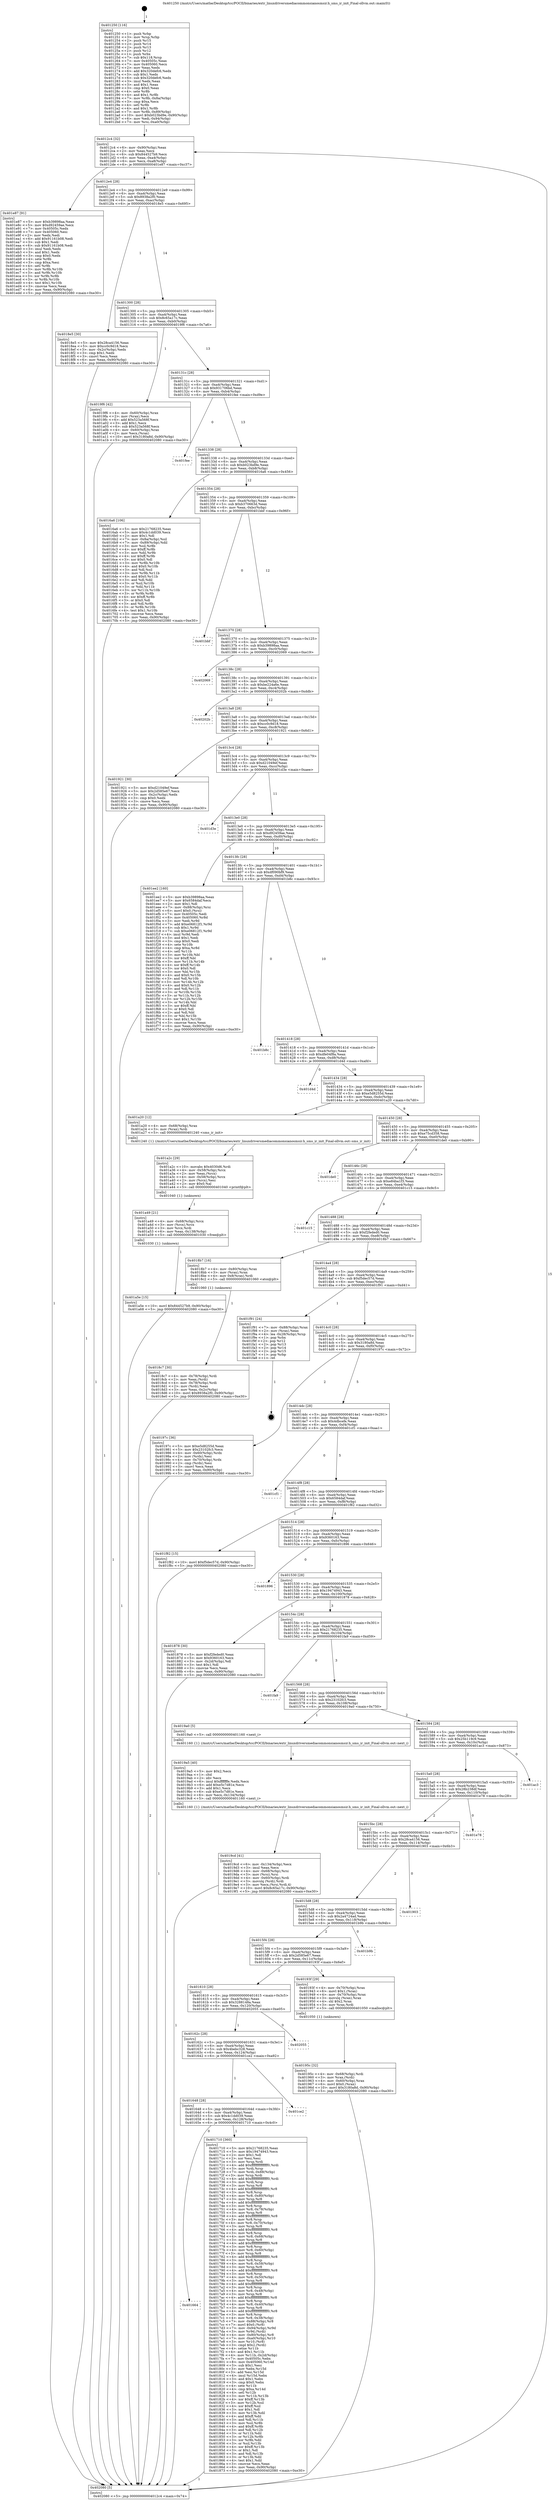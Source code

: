 digraph "0x401250" {
  label = "0x401250 (/mnt/c/Users/mathe/Desktop/tcc/POCII/binaries/extr_linuxdriversmediacommonsianosmsir.h_sms_ir_init_Final-ollvm.out::main(0))"
  labelloc = "t"
  node[shape=record]

  Entry [label="",width=0.3,height=0.3,shape=circle,fillcolor=black,style=filled]
  "0x4012c4" [label="{
     0x4012c4 [32]\l
     | [instrs]\l
     &nbsp;&nbsp;0x4012c4 \<+6\>: mov -0x90(%rbp),%eax\l
     &nbsp;&nbsp;0x4012ca \<+2\>: mov %eax,%ecx\l
     &nbsp;&nbsp;0x4012cc \<+6\>: sub $0x844527b9,%ecx\l
     &nbsp;&nbsp;0x4012d2 \<+6\>: mov %eax,-0xa4(%rbp)\l
     &nbsp;&nbsp;0x4012d8 \<+6\>: mov %ecx,-0xa8(%rbp)\l
     &nbsp;&nbsp;0x4012de \<+6\>: je 0000000000401e87 \<main+0xc37\>\l
  }"]
  "0x401e87" [label="{
     0x401e87 [91]\l
     | [instrs]\l
     &nbsp;&nbsp;0x401e87 \<+5\>: mov $0xb39898aa,%eax\l
     &nbsp;&nbsp;0x401e8c \<+5\>: mov $0xd92459ae,%ecx\l
     &nbsp;&nbsp;0x401e91 \<+7\>: mov 0x40505c,%edx\l
     &nbsp;&nbsp;0x401e98 \<+7\>: mov 0x405060,%esi\l
     &nbsp;&nbsp;0x401e9f \<+2\>: mov %edx,%edi\l
     &nbsp;&nbsp;0x401ea1 \<+6\>: add $0x91161b08,%edi\l
     &nbsp;&nbsp;0x401ea7 \<+3\>: sub $0x1,%edi\l
     &nbsp;&nbsp;0x401eaa \<+6\>: sub $0x91161b08,%edi\l
     &nbsp;&nbsp;0x401eb0 \<+3\>: imul %edi,%edx\l
     &nbsp;&nbsp;0x401eb3 \<+3\>: and $0x1,%edx\l
     &nbsp;&nbsp;0x401eb6 \<+3\>: cmp $0x0,%edx\l
     &nbsp;&nbsp;0x401eb9 \<+4\>: sete %r8b\l
     &nbsp;&nbsp;0x401ebd \<+3\>: cmp $0xa,%esi\l
     &nbsp;&nbsp;0x401ec0 \<+4\>: setl %r9b\l
     &nbsp;&nbsp;0x401ec4 \<+3\>: mov %r8b,%r10b\l
     &nbsp;&nbsp;0x401ec7 \<+3\>: and %r9b,%r10b\l
     &nbsp;&nbsp;0x401eca \<+3\>: xor %r9b,%r8b\l
     &nbsp;&nbsp;0x401ecd \<+3\>: or %r8b,%r10b\l
     &nbsp;&nbsp;0x401ed0 \<+4\>: test $0x1,%r10b\l
     &nbsp;&nbsp;0x401ed4 \<+3\>: cmovne %ecx,%eax\l
     &nbsp;&nbsp;0x401ed7 \<+6\>: mov %eax,-0x90(%rbp)\l
     &nbsp;&nbsp;0x401edd \<+5\>: jmp 0000000000402080 \<main+0xe30\>\l
  }"]
  "0x4012e4" [label="{
     0x4012e4 [28]\l
     | [instrs]\l
     &nbsp;&nbsp;0x4012e4 \<+5\>: jmp 00000000004012e9 \<main+0x99\>\l
     &nbsp;&nbsp;0x4012e9 \<+6\>: mov -0xa4(%rbp),%eax\l
     &nbsp;&nbsp;0x4012ef \<+5\>: sub $0x8938a2f0,%eax\l
     &nbsp;&nbsp;0x4012f4 \<+6\>: mov %eax,-0xac(%rbp)\l
     &nbsp;&nbsp;0x4012fa \<+6\>: je 00000000004018e5 \<main+0x695\>\l
  }"]
  Exit [label="",width=0.3,height=0.3,shape=circle,fillcolor=black,style=filled,peripheries=2]
  "0x4018e5" [label="{
     0x4018e5 [30]\l
     | [instrs]\l
     &nbsp;&nbsp;0x4018e5 \<+5\>: mov $0x28ca4156,%eax\l
     &nbsp;&nbsp;0x4018ea \<+5\>: mov $0xcc0c9d18,%ecx\l
     &nbsp;&nbsp;0x4018ef \<+3\>: mov -0x2c(%rbp),%edx\l
     &nbsp;&nbsp;0x4018f2 \<+3\>: cmp $0x1,%edx\l
     &nbsp;&nbsp;0x4018f5 \<+3\>: cmovl %ecx,%eax\l
     &nbsp;&nbsp;0x4018f8 \<+6\>: mov %eax,-0x90(%rbp)\l
     &nbsp;&nbsp;0x4018fe \<+5\>: jmp 0000000000402080 \<main+0xe30\>\l
  }"]
  "0x401300" [label="{
     0x401300 [28]\l
     | [instrs]\l
     &nbsp;&nbsp;0x401300 \<+5\>: jmp 0000000000401305 \<main+0xb5\>\l
     &nbsp;&nbsp;0x401305 \<+6\>: mov -0xa4(%rbp),%eax\l
     &nbsp;&nbsp;0x40130b \<+5\>: sub $0x8c65a17c,%eax\l
     &nbsp;&nbsp;0x401310 \<+6\>: mov %eax,-0xb0(%rbp)\l
     &nbsp;&nbsp;0x401316 \<+6\>: je 00000000004019f6 \<main+0x7a6\>\l
  }"]
  "0x401a5e" [label="{
     0x401a5e [15]\l
     | [instrs]\l
     &nbsp;&nbsp;0x401a5e \<+10\>: movl $0x844527b9,-0x90(%rbp)\l
     &nbsp;&nbsp;0x401a68 \<+5\>: jmp 0000000000402080 \<main+0xe30\>\l
  }"]
  "0x4019f6" [label="{
     0x4019f6 [42]\l
     | [instrs]\l
     &nbsp;&nbsp;0x4019f6 \<+4\>: mov -0x60(%rbp),%rax\l
     &nbsp;&nbsp;0x4019fa \<+2\>: mov (%rax),%ecx\l
     &nbsp;&nbsp;0x4019fc \<+6\>: add $0x523a568f,%ecx\l
     &nbsp;&nbsp;0x401a02 \<+3\>: add $0x1,%ecx\l
     &nbsp;&nbsp;0x401a05 \<+6\>: sub $0x523a568f,%ecx\l
     &nbsp;&nbsp;0x401a0b \<+4\>: mov -0x60(%rbp),%rax\l
     &nbsp;&nbsp;0x401a0f \<+2\>: mov %ecx,(%rax)\l
     &nbsp;&nbsp;0x401a11 \<+10\>: movl $0x3180a8d,-0x90(%rbp)\l
     &nbsp;&nbsp;0x401a1b \<+5\>: jmp 0000000000402080 \<main+0xe30\>\l
  }"]
  "0x40131c" [label="{
     0x40131c [28]\l
     | [instrs]\l
     &nbsp;&nbsp;0x40131c \<+5\>: jmp 0000000000401321 \<main+0xd1\>\l
     &nbsp;&nbsp;0x401321 \<+6\>: mov -0xa4(%rbp),%eax\l
     &nbsp;&nbsp;0x401327 \<+5\>: sub $0x931706bd,%eax\l
     &nbsp;&nbsp;0x40132c \<+6\>: mov %eax,-0xb4(%rbp)\l
     &nbsp;&nbsp;0x401332 \<+6\>: je 0000000000401fee \<main+0xd9e\>\l
  }"]
  "0x401a49" [label="{
     0x401a49 [21]\l
     | [instrs]\l
     &nbsp;&nbsp;0x401a49 \<+4\>: mov -0x68(%rbp),%rcx\l
     &nbsp;&nbsp;0x401a4d \<+3\>: mov (%rcx),%rcx\l
     &nbsp;&nbsp;0x401a50 \<+3\>: mov %rcx,%rdi\l
     &nbsp;&nbsp;0x401a53 \<+6\>: mov %eax,-0x138(%rbp)\l
     &nbsp;&nbsp;0x401a59 \<+5\>: call 0000000000401030 \<free@plt\>\l
     | [calls]\l
     &nbsp;&nbsp;0x401030 \{1\} (unknown)\l
  }"]
  "0x401fee" [label="{
     0x401fee\l
  }", style=dashed]
  "0x401338" [label="{
     0x401338 [28]\l
     | [instrs]\l
     &nbsp;&nbsp;0x401338 \<+5\>: jmp 000000000040133d \<main+0xed\>\l
     &nbsp;&nbsp;0x40133d \<+6\>: mov -0xa4(%rbp),%eax\l
     &nbsp;&nbsp;0x401343 \<+5\>: sub $0xb023bd9e,%eax\l
     &nbsp;&nbsp;0x401348 \<+6\>: mov %eax,-0xb8(%rbp)\l
     &nbsp;&nbsp;0x40134e \<+6\>: je 00000000004016a6 \<main+0x456\>\l
  }"]
  "0x401a2c" [label="{
     0x401a2c [29]\l
     | [instrs]\l
     &nbsp;&nbsp;0x401a2c \<+10\>: movabs $0x4030d6,%rdi\l
     &nbsp;&nbsp;0x401a36 \<+4\>: mov -0x58(%rbp),%rcx\l
     &nbsp;&nbsp;0x401a3a \<+2\>: mov %eax,(%rcx)\l
     &nbsp;&nbsp;0x401a3c \<+4\>: mov -0x58(%rbp),%rcx\l
     &nbsp;&nbsp;0x401a40 \<+2\>: mov (%rcx),%esi\l
     &nbsp;&nbsp;0x401a42 \<+2\>: mov $0x0,%al\l
     &nbsp;&nbsp;0x401a44 \<+5\>: call 0000000000401040 \<printf@plt\>\l
     | [calls]\l
     &nbsp;&nbsp;0x401040 \{1\} (unknown)\l
  }"]
  "0x4016a6" [label="{
     0x4016a6 [106]\l
     | [instrs]\l
     &nbsp;&nbsp;0x4016a6 \<+5\>: mov $0x21768235,%eax\l
     &nbsp;&nbsp;0x4016ab \<+5\>: mov $0x4c1dd039,%ecx\l
     &nbsp;&nbsp;0x4016b0 \<+2\>: mov $0x1,%dl\l
     &nbsp;&nbsp;0x4016b2 \<+7\>: mov -0x8a(%rbp),%sil\l
     &nbsp;&nbsp;0x4016b9 \<+7\>: mov -0x89(%rbp),%dil\l
     &nbsp;&nbsp;0x4016c0 \<+3\>: mov %sil,%r8b\l
     &nbsp;&nbsp;0x4016c3 \<+4\>: xor $0xff,%r8b\l
     &nbsp;&nbsp;0x4016c7 \<+3\>: mov %dil,%r9b\l
     &nbsp;&nbsp;0x4016ca \<+4\>: xor $0xff,%r9b\l
     &nbsp;&nbsp;0x4016ce \<+3\>: xor $0x0,%dl\l
     &nbsp;&nbsp;0x4016d1 \<+3\>: mov %r8b,%r10b\l
     &nbsp;&nbsp;0x4016d4 \<+4\>: and $0x0,%r10b\l
     &nbsp;&nbsp;0x4016d8 \<+3\>: and %dl,%sil\l
     &nbsp;&nbsp;0x4016db \<+3\>: mov %r9b,%r11b\l
     &nbsp;&nbsp;0x4016de \<+4\>: and $0x0,%r11b\l
     &nbsp;&nbsp;0x4016e2 \<+3\>: and %dl,%dil\l
     &nbsp;&nbsp;0x4016e5 \<+3\>: or %sil,%r10b\l
     &nbsp;&nbsp;0x4016e8 \<+3\>: or %dil,%r11b\l
     &nbsp;&nbsp;0x4016eb \<+3\>: xor %r11b,%r10b\l
     &nbsp;&nbsp;0x4016ee \<+3\>: or %r9b,%r8b\l
     &nbsp;&nbsp;0x4016f1 \<+4\>: xor $0xff,%r8b\l
     &nbsp;&nbsp;0x4016f5 \<+3\>: or $0x0,%dl\l
     &nbsp;&nbsp;0x4016f8 \<+3\>: and %dl,%r8b\l
     &nbsp;&nbsp;0x4016fb \<+3\>: or %r8b,%r10b\l
     &nbsp;&nbsp;0x4016fe \<+4\>: test $0x1,%r10b\l
     &nbsp;&nbsp;0x401702 \<+3\>: cmovne %ecx,%eax\l
     &nbsp;&nbsp;0x401705 \<+6\>: mov %eax,-0x90(%rbp)\l
     &nbsp;&nbsp;0x40170b \<+5\>: jmp 0000000000402080 \<main+0xe30\>\l
  }"]
  "0x401354" [label="{
     0x401354 [28]\l
     | [instrs]\l
     &nbsp;&nbsp;0x401354 \<+5\>: jmp 0000000000401359 \<main+0x109\>\l
     &nbsp;&nbsp;0x401359 \<+6\>: mov -0xa4(%rbp),%eax\l
     &nbsp;&nbsp;0x40135f \<+5\>: sub $0xb370663d,%eax\l
     &nbsp;&nbsp;0x401364 \<+6\>: mov %eax,-0xbc(%rbp)\l
     &nbsp;&nbsp;0x40136a \<+6\>: je 0000000000401bbf \<main+0x96f\>\l
  }"]
  "0x402080" [label="{
     0x402080 [5]\l
     | [instrs]\l
     &nbsp;&nbsp;0x402080 \<+5\>: jmp 00000000004012c4 \<main+0x74\>\l
  }"]
  "0x401250" [label="{
     0x401250 [116]\l
     | [instrs]\l
     &nbsp;&nbsp;0x401250 \<+1\>: push %rbp\l
     &nbsp;&nbsp;0x401251 \<+3\>: mov %rsp,%rbp\l
     &nbsp;&nbsp;0x401254 \<+2\>: push %r15\l
     &nbsp;&nbsp;0x401256 \<+2\>: push %r14\l
     &nbsp;&nbsp;0x401258 \<+2\>: push %r13\l
     &nbsp;&nbsp;0x40125a \<+2\>: push %r12\l
     &nbsp;&nbsp;0x40125c \<+1\>: push %rbx\l
     &nbsp;&nbsp;0x40125d \<+7\>: sub $0x118,%rsp\l
     &nbsp;&nbsp;0x401264 \<+7\>: mov 0x40505c,%eax\l
     &nbsp;&nbsp;0x40126b \<+7\>: mov 0x405060,%ecx\l
     &nbsp;&nbsp;0x401272 \<+2\>: mov %eax,%edx\l
     &nbsp;&nbsp;0x401274 \<+6\>: add $0x320defc6,%edx\l
     &nbsp;&nbsp;0x40127a \<+3\>: sub $0x1,%edx\l
     &nbsp;&nbsp;0x40127d \<+6\>: sub $0x320defc6,%edx\l
     &nbsp;&nbsp;0x401283 \<+3\>: imul %edx,%eax\l
     &nbsp;&nbsp;0x401286 \<+3\>: and $0x1,%eax\l
     &nbsp;&nbsp;0x401289 \<+3\>: cmp $0x0,%eax\l
     &nbsp;&nbsp;0x40128c \<+4\>: sete %r8b\l
     &nbsp;&nbsp;0x401290 \<+4\>: and $0x1,%r8b\l
     &nbsp;&nbsp;0x401294 \<+7\>: mov %r8b,-0x8a(%rbp)\l
     &nbsp;&nbsp;0x40129b \<+3\>: cmp $0xa,%ecx\l
     &nbsp;&nbsp;0x40129e \<+4\>: setl %r8b\l
     &nbsp;&nbsp;0x4012a2 \<+4\>: and $0x1,%r8b\l
     &nbsp;&nbsp;0x4012a6 \<+7\>: mov %r8b,-0x89(%rbp)\l
     &nbsp;&nbsp;0x4012ad \<+10\>: movl $0xb023bd9e,-0x90(%rbp)\l
     &nbsp;&nbsp;0x4012b7 \<+6\>: mov %edi,-0x94(%rbp)\l
     &nbsp;&nbsp;0x4012bd \<+7\>: mov %rsi,-0xa0(%rbp)\l
  }"]
  "0x4019cd" [label="{
     0x4019cd [41]\l
     | [instrs]\l
     &nbsp;&nbsp;0x4019cd \<+6\>: mov -0x134(%rbp),%ecx\l
     &nbsp;&nbsp;0x4019d3 \<+3\>: imul %eax,%ecx\l
     &nbsp;&nbsp;0x4019d6 \<+4\>: mov -0x68(%rbp),%rsi\l
     &nbsp;&nbsp;0x4019da \<+3\>: mov (%rsi),%rsi\l
     &nbsp;&nbsp;0x4019dd \<+4\>: mov -0x60(%rbp),%rdi\l
     &nbsp;&nbsp;0x4019e1 \<+3\>: movslq (%rdi),%rdi\l
     &nbsp;&nbsp;0x4019e4 \<+3\>: mov %ecx,(%rsi,%rdi,4)\l
     &nbsp;&nbsp;0x4019e7 \<+10\>: movl $0x8c65a17c,-0x90(%rbp)\l
     &nbsp;&nbsp;0x4019f1 \<+5\>: jmp 0000000000402080 \<main+0xe30\>\l
  }"]
  "0x401bbf" [label="{
     0x401bbf\l
  }", style=dashed]
  "0x401370" [label="{
     0x401370 [28]\l
     | [instrs]\l
     &nbsp;&nbsp;0x401370 \<+5\>: jmp 0000000000401375 \<main+0x125\>\l
     &nbsp;&nbsp;0x401375 \<+6\>: mov -0xa4(%rbp),%eax\l
     &nbsp;&nbsp;0x40137b \<+5\>: sub $0xb39898aa,%eax\l
     &nbsp;&nbsp;0x401380 \<+6\>: mov %eax,-0xc0(%rbp)\l
     &nbsp;&nbsp;0x401386 \<+6\>: je 0000000000402069 \<main+0xe19\>\l
  }"]
  "0x4019a5" [label="{
     0x4019a5 [40]\l
     | [instrs]\l
     &nbsp;&nbsp;0x4019a5 \<+5\>: mov $0x2,%ecx\l
     &nbsp;&nbsp;0x4019aa \<+1\>: cltd\l
     &nbsp;&nbsp;0x4019ab \<+2\>: idiv %ecx\l
     &nbsp;&nbsp;0x4019ad \<+6\>: imul $0xfffffffe,%edx,%ecx\l
     &nbsp;&nbsp;0x4019b3 \<+6\>: add $0xe5c7d81e,%ecx\l
     &nbsp;&nbsp;0x4019b9 \<+3\>: add $0x1,%ecx\l
     &nbsp;&nbsp;0x4019bc \<+6\>: sub $0xe5c7d81e,%ecx\l
     &nbsp;&nbsp;0x4019c2 \<+6\>: mov %ecx,-0x134(%rbp)\l
     &nbsp;&nbsp;0x4019c8 \<+5\>: call 0000000000401160 \<next_i\>\l
     | [calls]\l
     &nbsp;&nbsp;0x401160 \{1\} (/mnt/c/Users/mathe/Desktop/tcc/POCII/binaries/extr_linuxdriversmediacommonsianosmsir.h_sms_ir_init_Final-ollvm.out::next_i)\l
  }"]
  "0x402069" [label="{
     0x402069\l
  }", style=dashed]
  "0x40138c" [label="{
     0x40138c [28]\l
     | [instrs]\l
     &nbsp;&nbsp;0x40138c \<+5\>: jmp 0000000000401391 \<main+0x141\>\l
     &nbsp;&nbsp;0x401391 \<+6\>: mov -0xa4(%rbp),%eax\l
     &nbsp;&nbsp;0x401397 \<+5\>: sub $0xbe224a6e,%eax\l
     &nbsp;&nbsp;0x40139c \<+6\>: mov %eax,-0xc4(%rbp)\l
     &nbsp;&nbsp;0x4013a2 \<+6\>: je 000000000040202b \<main+0xddb\>\l
  }"]
  "0x40195c" [label="{
     0x40195c [32]\l
     | [instrs]\l
     &nbsp;&nbsp;0x40195c \<+4\>: mov -0x68(%rbp),%rdi\l
     &nbsp;&nbsp;0x401960 \<+3\>: mov %rax,(%rdi)\l
     &nbsp;&nbsp;0x401963 \<+4\>: mov -0x60(%rbp),%rax\l
     &nbsp;&nbsp;0x401967 \<+6\>: movl $0x0,(%rax)\l
     &nbsp;&nbsp;0x40196d \<+10\>: movl $0x3180a8d,-0x90(%rbp)\l
     &nbsp;&nbsp;0x401977 \<+5\>: jmp 0000000000402080 \<main+0xe30\>\l
  }"]
  "0x40202b" [label="{
     0x40202b\l
  }", style=dashed]
  "0x4013a8" [label="{
     0x4013a8 [28]\l
     | [instrs]\l
     &nbsp;&nbsp;0x4013a8 \<+5\>: jmp 00000000004013ad \<main+0x15d\>\l
     &nbsp;&nbsp;0x4013ad \<+6\>: mov -0xa4(%rbp),%eax\l
     &nbsp;&nbsp;0x4013b3 \<+5\>: sub $0xcc0c9d18,%eax\l
     &nbsp;&nbsp;0x4013b8 \<+6\>: mov %eax,-0xc8(%rbp)\l
     &nbsp;&nbsp;0x4013be \<+6\>: je 0000000000401921 \<main+0x6d1\>\l
  }"]
  "0x4018c7" [label="{
     0x4018c7 [30]\l
     | [instrs]\l
     &nbsp;&nbsp;0x4018c7 \<+4\>: mov -0x78(%rbp),%rdi\l
     &nbsp;&nbsp;0x4018cb \<+2\>: mov %eax,(%rdi)\l
     &nbsp;&nbsp;0x4018cd \<+4\>: mov -0x78(%rbp),%rdi\l
     &nbsp;&nbsp;0x4018d1 \<+2\>: mov (%rdi),%eax\l
     &nbsp;&nbsp;0x4018d3 \<+3\>: mov %eax,-0x2c(%rbp)\l
     &nbsp;&nbsp;0x4018d6 \<+10\>: movl $0x8938a2f0,-0x90(%rbp)\l
     &nbsp;&nbsp;0x4018e0 \<+5\>: jmp 0000000000402080 \<main+0xe30\>\l
  }"]
  "0x401921" [label="{
     0x401921 [30]\l
     | [instrs]\l
     &nbsp;&nbsp;0x401921 \<+5\>: mov $0xd21049ef,%eax\l
     &nbsp;&nbsp;0x401926 \<+5\>: mov $0x2d585e67,%ecx\l
     &nbsp;&nbsp;0x40192b \<+3\>: mov -0x2c(%rbp),%edx\l
     &nbsp;&nbsp;0x40192e \<+3\>: cmp $0x0,%edx\l
     &nbsp;&nbsp;0x401931 \<+3\>: cmove %ecx,%eax\l
     &nbsp;&nbsp;0x401934 \<+6\>: mov %eax,-0x90(%rbp)\l
     &nbsp;&nbsp;0x40193a \<+5\>: jmp 0000000000402080 \<main+0xe30\>\l
  }"]
  "0x4013c4" [label="{
     0x4013c4 [28]\l
     | [instrs]\l
     &nbsp;&nbsp;0x4013c4 \<+5\>: jmp 00000000004013c9 \<main+0x179\>\l
     &nbsp;&nbsp;0x4013c9 \<+6\>: mov -0xa4(%rbp),%eax\l
     &nbsp;&nbsp;0x4013cf \<+5\>: sub $0xd21049ef,%eax\l
     &nbsp;&nbsp;0x4013d4 \<+6\>: mov %eax,-0xcc(%rbp)\l
     &nbsp;&nbsp;0x4013da \<+6\>: je 0000000000401d3e \<main+0xaee\>\l
  }"]
  "0x401664" [label="{
     0x401664\l
  }", style=dashed]
  "0x401d3e" [label="{
     0x401d3e\l
  }", style=dashed]
  "0x4013e0" [label="{
     0x4013e0 [28]\l
     | [instrs]\l
     &nbsp;&nbsp;0x4013e0 \<+5\>: jmp 00000000004013e5 \<main+0x195\>\l
     &nbsp;&nbsp;0x4013e5 \<+6\>: mov -0xa4(%rbp),%eax\l
     &nbsp;&nbsp;0x4013eb \<+5\>: sub $0xd92459ae,%eax\l
     &nbsp;&nbsp;0x4013f0 \<+6\>: mov %eax,-0xd0(%rbp)\l
     &nbsp;&nbsp;0x4013f6 \<+6\>: je 0000000000401ee2 \<main+0xc92\>\l
  }"]
  "0x401710" [label="{
     0x401710 [360]\l
     | [instrs]\l
     &nbsp;&nbsp;0x401710 \<+5\>: mov $0x21768235,%eax\l
     &nbsp;&nbsp;0x401715 \<+5\>: mov $0x19474943,%ecx\l
     &nbsp;&nbsp;0x40171a \<+2\>: mov $0x1,%dl\l
     &nbsp;&nbsp;0x40171c \<+2\>: xor %esi,%esi\l
     &nbsp;&nbsp;0x40171e \<+3\>: mov %rsp,%rdi\l
     &nbsp;&nbsp;0x401721 \<+4\>: add $0xfffffffffffffff0,%rdi\l
     &nbsp;&nbsp;0x401725 \<+3\>: mov %rdi,%rsp\l
     &nbsp;&nbsp;0x401728 \<+7\>: mov %rdi,-0x88(%rbp)\l
     &nbsp;&nbsp;0x40172f \<+3\>: mov %rsp,%rdi\l
     &nbsp;&nbsp;0x401732 \<+4\>: add $0xfffffffffffffff0,%rdi\l
     &nbsp;&nbsp;0x401736 \<+3\>: mov %rdi,%rsp\l
     &nbsp;&nbsp;0x401739 \<+3\>: mov %rsp,%r8\l
     &nbsp;&nbsp;0x40173c \<+4\>: add $0xfffffffffffffff0,%r8\l
     &nbsp;&nbsp;0x401740 \<+3\>: mov %r8,%rsp\l
     &nbsp;&nbsp;0x401743 \<+4\>: mov %r8,-0x80(%rbp)\l
     &nbsp;&nbsp;0x401747 \<+3\>: mov %rsp,%r8\l
     &nbsp;&nbsp;0x40174a \<+4\>: add $0xfffffffffffffff0,%r8\l
     &nbsp;&nbsp;0x40174e \<+3\>: mov %r8,%rsp\l
     &nbsp;&nbsp;0x401751 \<+4\>: mov %r8,-0x78(%rbp)\l
     &nbsp;&nbsp;0x401755 \<+3\>: mov %rsp,%r8\l
     &nbsp;&nbsp;0x401758 \<+4\>: add $0xfffffffffffffff0,%r8\l
     &nbsp;&nbsp;0x40175c \<+3\>: mov %r8,%rsp\l
     &nbsp;&nbsp;0x40175f \<+4\>: mov %r8,-0x70(%rbp)\l
     &nbsp;&nbsp;0x401763 \<+3\>: mov %rsp,%r8\l
     &nbsp;&nbsp;0x401766 \<+4\>: add $0xfffffffffffffff0,%r8\l
     &nbsp;&nbsp;0x40176a \<+3\>: mov %r8,%rsp\l
     &nbsp;&nbsp;0x40176d \<+4\>: mov %r8,-0x68(%rbp)\l
     &nbsp;&nbsp;0x401771 \<+3\>: mov %rsp,%r8\l
     &nbsp;&nbsp;0x401774 \<+4\>: add $0xfffffffffffffff0,%r8\l
     &nbsp;&nbsp;0x401778 \<+3\>: mov %r8,%rsp\l
     &nbsp;&nbsp;0x40177b \<+4\>: mov %r8,-0x60(%rbp)\l
     &nbsp;&nbsp;0x40177f \<+3\>: mov %rsp,%r8\l
     &nbsp;&nbsp;0x401782 \<+4\>: add $0xfffffffffffffff0,%r8\l
     &nbsp;&nbsp;0x401786 \<+3\>: mov %r8,%rsp\l
     &nbsp;&nbsp;0x401789 \<+4\>: mov %r8,-0x58(%rbp)\l
     &nbsp;&nbsp;0x40178d \<+3\>: mov %rsp,%r8\l
     &nbsp;&nbsp;0x401790 \<+4\>: add $0xfffffffffffffff0,%r8\l
     &nbsp;&nbsp;0x401794 \<+3\>: mov %r8,%rsp\l
     &nbsp;&nbsp;0x401797 \<+4\>: mov %r8,-0x50(%rbp)\l
     &nbsp;&nbsp;0x40179b \<+3\>: mov %rsp,%r8\l
     &nbsp;&nbsp;0x40179e \<+4\>: add $0xfffffffffffffff0,%r8\l
     &nbsp;&nbsp;0x4017a2 \<+3\>: mov %r8,%rsp\l
     &nbsp;&nbsp;0x4017a5 \<+4\>: mov %r8,-0x48(%rbp)\l
     &nbsp;&nbsp;0x4017a9 \<+3\>: mov %rsp,%r8\l
     &nbsp;&nbsp;0x4017ac \<+4\>: add $0xfffffffffffffff0,%r8\l
     &nbsp;&nbsp;0x4017b0 \<+3\>: mov %r8,%rsp\l
     &nbsp;&nbsp;0x4017b3 \<+4\>: mov %r8,-0x40(%rbp)\l
     &nbsp;&nbsp;0x4017b7 \<+3\>: mov %rsp,%r8\l
     &nbsp;&nbsp;0x4017ba \<+4\>: add $0xfffffffffffffff0,%r8\l
     &nbsp;&nbsp;0x4017be \<+3\>: mov %r8,%rsp\l
     &nbsp;&nbsp;0x4017c1 \<+4\>: mov %r8,-0x38(%rbp)\l
     &nbsp;&nbsp;0x4017c5 \<+7\>: mov -0x88(%rbp),%r8\l
     &nbsp;&nbsp;0x4017cc \<+7\>: movl $0x0,(%r8)\l
     &nbsp;&nbsp;0x4017d3 \<+7\>: mov -0x94(%rbp),%r9d\l
     &nbsp;&nbsp;0x4017da \<+3\>: mov %r9d,(%rdi)\l
     &nbsp;&nbsp;0x4017dd \<+4\>: mov -0x80(%rbp),%r8\l
     &nbsp;&nbsp;0x4017e1 \<+7\>: mov -0xa0(%rbp),%r10\l
     &nbsp;&nbsp;0x4017e8 \<+3\>: mov %r10,(%r8)\l
     &nbsp;&nbsp;0x4017eb \<+3\>: cmpl $0x2,(%rdi)\l
     &nbsp;&nbsp;0x4017ee \<+4\>: setne %r11b\l
     &nbsp;&nbsp;0x4017f2 \<+4\>: and $0x1,%r11b\l
     &nbsp;&nbsp;0x4017f6 \<+4\>: mov %r11b,-0x2d(%rbp)\l
     &nbsp;&nbsp;0x4017fa \<+7\>: mov 0x40505c,%ebx\l
     &nbsp;&nbsp;0x401801 \<+8\>: mov 0x405060,%r14d\l
     &nbsp;&nbsp;0x401809 \<+3\>: sub $0x1,%esi\l
     &nbsp;&nbsp;0x40180c \<+3\>: mov %ebx,%r15d\l
     &nbsp;&nbsp;0x40180f \<+3\>: add %esi,%r15d\l
     &nbsp;&nbsp;0x401812 \<+4\>: imul %r15d,%ebx\l
     &nbsp;&nbsp;0x401816 \<+3\>: and $0x1,%ebx\l
     &nbsp;&nbsp;0x401819 \<+3\>: cmp $0x0,%ebx\l
     &nbsp;&nbsp;0x40181c \<+4\>: sete %r11b\l
     &nbsp;&nbsp;0x401820 \<+4\>: cmp $0xa,%r14d\l
     &nbsp;&nbsp;0x401824 \<+4\>: setl %r12b\l
     &nbsp;&nbsp;0x401828 \<+3\>: mov %r11b,%r13b\l
     &nbsp;&nbsp;0x40182b \<+4\>: xor $0xff,%r13b\l
     &nbsp;&nbsp;0x40182f \<+3\>: mov %r12b,%sil\l
     &nbsp;&nbsp;0x401832 \<+4\>: xor $0xff,%sil\l
     &nbsp;&nbsp;0x401836 \<+3\>: xor $0x1,%dl\l
     &nbsp;&nbsp;0x401839 \<+3\>: mov %r13b,%dil\l
     &nbsp;&nbsp;0x40183c \<+4\>: and $0xff,%dil\l
     &nbsp;&nbsp;0x401840 \<+3\>: and %dl,%r11b\l
     &nbsp;&nbsp;0x401843 \<+3\>: mov %sil,%r8b\l
     &nbsp;&nbsp;0x401846 \<+4\>: and $0xff,%r8b\l
     &nbsp;&nbsp;0x40184a \<+3\>: and %dl,%r12b\l
     &nbsp;&nbsp;0x40184d \<+3\>: or %r11b,%dil\l
     &nbsp;&nbsp;0x401850 \<+3\>: or %r12b,%r8b\l
     &nbsp;&nbsp;0x401853 \<+3\>: xor %r8b,%dil\l
     &nbsp;&nbsp;0x401856 \<+3\>: or %sil,%r13b\l
     &nbsp;&nbsp;0x401859 \<+4\>: xor $0xff,%r13b\l
     &nbsp;&nbsp;0x40185d \<+3\>: or $0x1,%dl\l
     &nbsp;&nbsp;0x401860 \<+3\>: and %dl,%r13b\l
     &nbsp;&nbsp;0x401863 \<+3\>: or %r13b,%dil\l
     &nbsp;&nbsp;0x401866 \<+4\>: test $0x1,%dil\l
     &nbsp;&nbsp;0x40186a \<+3\>: cmovne %ecx,%eax\l
     &nbsp;&nbsp;0x40186d \<+6\>: mov %eax,-0x90(%rbp)\l
     &nbsp;&nbsp;0x401873 \<+5\>: jmp 0000000000402080 \<main+0xe30\>\l
  }"]
  "0x401ee2" [label="{
     0x401ee2 [160]\l
     | [instrs]\l
     &nbsp;&nbsp;0x401ee2 \<+5\>: mov $0xb39898aa,%eax\l
     &nbsp;&nbsp;0x401ee7 \<+5\>: mov $0x6584daf,%ecx\l
     &nbsp;&nbsp;0x401eec \<+2\>: mov $0x1,%dl\l
     &nbsp;&nbsp;0x401eee \<+7\>: mov -0x88(%rbp),%rsi\l
     &nbsp;&nbsp;0x401ef5 \<+6\>: movl $0x0,(%rsi)\l
     &nbsp;&nbsp;0x401efb \<+7\>: mov 0x40505c,%edi\l
     &nbsp;&nbsp;0x401f02 \<+8\>: mov 0x405060,%r8d\l
     &nbsp;&nbsp;0x401f0a \<+3\>: mov %edi,%r9d\l
     &nbsp;&nbsp;0x401f0d \<+7\>: add $0xe06812f1,%r9d\l
     &nbsp;&nbsp;0x401f14 \<+4\>: sub $0x1,%r9d\l
     &nbsp;&nbsp;0x401f18 \<+7\>: sub $0xe06812f1,%r9d\l
     &nbsp;&nbsp;0x401f1f \<+4\>: imul %r9d,%edi\l
     &nbsp;&nbsp;0x401f23 \<+3\>: and $0x1,%edi\l
     &nbsp;&nbsp;0x401f26 \<+3\>: cmp $0x0,%edi\l
     &nbsp;&nbsp;0x401f29 \<+4\>: sete %r10b\l
     &nbsp;&nbsp;0x401f2d \<+4\>: cmp $0xa,%r8d\l
     &nbsp;&nbsp;0x401f31 \<+4\>: setl %r11b\l
     &nbsp;&nbsp;0x401f35 \<+3\>: mov %r10b,%bl\l
     &nbsp;&nbsp;0x401f38 \<+3\>: xor $0xff,%bl\l
     &nbsp;&nbsp;0x401f3b \<+3\>: mov %r11b,%r14b\l
     &nbsp;&nbsp;0x401f3e \<+4\>: xor $0xff,%r14b\l
     &nbsp;&nbsp;0x401f42 \<+3\>: xor $0x0,%dl\l
     &nbsp;&nbsp;0x401f45 \<+3\>: mov %bl,%r15b\l
     &nbsp;&nbsp;0x401f48 \<+4\>: and $0x0,%r15b\l
     &nbsp;&nbsp;0x401f4c \<+3\>: and %dl,%r10b\l
     &nbsp;&nbsp;0x401f4f \<+3\>: mov %r14b,%r12b\l
     &nbsp;&nbsp;0x401f52 \<+4\>: and $0x0,%r12b\l
     &nbsp;&nbsp;0x401f56 \<+3\>: and %dl,%r11b\l
     &nbsp;&nbsp;0x401f59 \<+3\>: or %r10b,%r15b\l
     &nbsp;&nbsp;0x401f5c \<+3\>: or %r11b,%r12b\l
     &nbsp;&nbsp;0x401f5f \<+3\>: xor %r12b,%r15b\l
     &nbsp;&nbsp;0x401f62 \<+3\>: or %r14b,%bl\l
     &nbsp;&nbsp;0x401f65 \<+3\>: xor $0xff,%bl\l
     &nbsp;&nbsp;0x401f68 \<+3\>: or $0x0,%dl\l
     &nbsp;&nbsp;0x401f6b \<+2\>: and %dl,%bl\l
     &nbsp;&nbsp;0x401f6d \<+3\>: or %bl,%r15b\l
     &nbsp;&nbsp;0x401f70 \<+4\>: test $0x1,%r15b\l
     &nbsp;&nbsp;0x401f74 \<+3\>: cmovne %ecx,%eax\l
     &nbsp;&nbsp;0x401f77 \<+6\>: mov %eax,-0x90(%rbp)\l
     &nbsp;&nbsp;0x401f7d \<+5\>: jmp 0000000000402080 \<main+0xe30\>\l
  }"]
  "0x4013fc" [label="{
     0x4013fc [28]\l
     | [instrs]\l
     &nbsp;&nbsp;0x4013fc \<+5\>: jmp 0000000000401401 \<main+0x1b1\>\l
     &nbsp;&nbsp;0x401401 \<+6\>: mov -0xa4(%rbp),%eax\l
     &nbsp;&nbsp;0x401407 \<+5\>: sub $0xdf090bf9,%eax\l
     &nbsp;&nbsp;0x40140c \<+6\>: mov %eax,-0xd4(%rbp)\l
     &nbsp;&nbsp;0x401412 \<+6\>: je 0000000000401b8c \<main+0x93c\>\l
  }"]
  "0x401648" [label="{
     0x401648 [28]\l
     | [instrs]\l
     &nbsp;&nbsp;0x401648 \<+5\>: jmp 000000000040164d \<main+0x3fd\>\l
     &nbsp;&nbsp;0x40164d \<+6\>: mov -0xa4(%rbp),%eax\l
     &nbsp;&nbsp;0x401653 \<+5\>: sub $0x4c1dd039,%eax\l
     &nbsp;&nbsp;0x401658 \<+6\>: mov %eax,-0x128(%rbp)\l
     &nbsp;&nbsp;0x40165e \<+6\>: je 0000000000401710 \<main+0x4c0\>\l
  }"]
  "0x401b8c" [label="{
     0x401b8c\l
  }", style=dashed]
  "0x401418" [label="{
     0x401418 [28]\l
     | [instrs]\l
     &nbsp;&nbsp;0x401418 \<+5\>: jmp 000000000040141d \<main+0x1cd\>\l
     &nbsp;&nbsp;0x40141d \<+6\>: mov -0xa4(%rbp),%eax\l
     &nbsp;&nbsp;0x401423 \<+5\>: sub $0xdfe04f8a,%eax\l
     &nbsp;&nbsp;0x401428 \<+6\>: mov %eax,-0xd8(%rbp)\l
     &nbsp;&nbsp;0x40142e \<+6\>: je 0000000000401d4d \<main+0xafd\>\l
  }"]
  "0x401ce2" [label="{
     0x401ce2\l
  }", style=dashed]
  "0x401d4d" [label="{
     0x401d4d\l
  }", style=dashed]
  "0x401434" [label="{
     0x401434 [28]\l
     | [instrs]\l
     &nbsp;&nbsp;0x401434 \<+5\>: jmp 0000000000401439 \<main+0x1e9\>\l
     &nbsp;&nbsp;0x401439 \<+6\>: mov -0xa4(%rbp),%eax\l
     &nbsp;&nbsp;0x40143f \<+5\>: sub $0xe5d8255d,%eax\l
     &nbsp;&nbsp;0x401444 \<+6\>: mov %eax,-0xdc(%rbp)\l
     &nbsp;&nbsp;0x40144a \<+6\>: je 0000000000401a20 \<main+0x7d0\>\l
  }"]
  "0x40162c" [label="{
     0x40162c [28]\l
     | [instrs]\l
     &nbsp;&nbsp;0x40162c \<+5\>: jmp 0000000000401631 \<main+0x3e1\>\l
     &nbsp;&nbsp;0x401631 \<+6\>: mov -0xa4(%rbp),%eax\l
     &nbsp;&nbsp;0x401637 \<+5\>: sub $0x4bebc328,%eax\l
     &nbsp;&nbsp;0x40163c \<+6\>: mov %eax,-0x124(%rbp)\l
     &nbsp;&nbsp;0x401642 \<+6\>: je 0000000000401ce2 \<main+0xa92\>\l
  }"]
  "0x401a20" [label="{
     0x401a20 [12]\l
     | [instrs]\l
     &nbsp;&nbsp;0x401a20 \<+4\>: mov -0x68(%rbp),%rax\l
     &nbsp;&nbsp;0x401a24 \<+3\>: mov (%rax),%rdi\l
     &nbsp;&nbsp;0x401a27 \<+5\>: call 0000000000401240 \<sms_ir_init\>\l
     | [calls]\l
     &nbsp;&nbsp;0x401240 \{1\} (/mnt/c/Users/mathe/Desktop/tcc/POCII/binaries/extr_linuxdriversmediacommonsianosmsir.h_sms_ir_init_Final-ollvm.out::sms_ir_init)\l
  }"]
  "0x401450" [label="{
     0x401450 [28]\l
     | [instrs]\l
     &nbsp;&nbsp;0x401450 \<+5\>: jmp 0000000000401455 \<main+0x205\>\l
     &nbsp;&nbsp;0x401455 \<+6\>: mov -0xa4(%rbp),%eax\l
     &nbsp;&nbsp;0x40145b \<+5\>: sub $0xe75cd358,%eax\l
     &nbsp;&nbsp;0x401460 \<+6\>: mov %eax,-0xe0(%rbp)\l
     &nbsp;&nbsp;0x401466 \<+6\>: je 0000000000401de0 \<main+0xb90\>\l
  }"]
  "0x402055" [label="{
     0x402055\l
  }", style=dashed]
  "0x401de0" [label="{
     0x401de0\l
  }", style=dashed]
  "0x40146c" [label="{
     0x40146c [28]\l
     | [instrs]\l
     &nbsp;&nbsp;0x40146c \<+5\>: jmp 0000000000401471 \<main+0x221\>\l
     &nbsp;&nbsp;0x401471 \<+6\>: mov -0xa4(%rbp),%eax\l
     &nbsp;&nbsp;0x401477 \<+5\>: sub $0xe84ba1f3,%eax\l
     &nbsp;&nbsp;0x40147c \<+6\>: mov %eax,-0xe4(%rbp)\l
     &nbsp;&nbsp;0x401482 \<+6\>: je 0000000000401c15 \<main+0x9c5\>\l
  }"]
  "0x401610" [label="{
     0x401610 [28]\l
     | [instrs]\l
     &nbsp;&nbsp;0x401610 \<+5\>: jmp 0000000000401615 \<main+0x3c5\>\l
     &nbsp;&nbsp;0x401615 \<+6\>: mov -0xa4(%rbp),%eax\l
     &nbsp;&nbsp;0x40161b \<+5\>: sub $0x3288148a,%eax\l
     &nbsp;&nbsp;0x401620 \<+6\>: mov %eax,-0x120(%rbp)\l
     &nbsp;&nbsp;0x401626 \<+6\>: je 0000000000402055 \<main+0xe05\>\l
  }"]
  "0x401c15" [label="{
     0x401c15\l
  }", style=dashed]
  "0x401488" [label="{
     0x401488 [28]\l
     | [instrs]\l
     &nbsp;&nbsp;0x401488 \<+5\>: jmp 000000000040148d \<main+0x23d\>\l
     &nbsp;&nbsp;0x40148d \<+6\>: mov -0xa4(%rbp),%eax\l
     &nbsp;&nbsp;0x401493 \<+5\>: sub $0xf2feded0,%eax\l
     &nbsp;&nbsp;0x401498 \<+6\>: mov %eax,-0xe8(%rbp)\l
     &nbsp;&nbsp;0x40149e \<+6\>: je 00000000004018b7 \<main+0x667\>\l
  }"]
  "0x40193f" [label="{
     0x40193f [29]\l
     | [instrs]\l
     &nbsp;&nbsp;0x40193f \<+4\>: mov -0x70(%rbp),%rax\l
     &nbsp;&nbsp;0x401943 \<+6\>: movl $0x1,(%rax)\l
     &nbsp;&nbsp;0x401949 \<+4\>: mov -0x70(%rbp),%rax\l
     &nbsp;&nbsp;0x40194d \<+3\>: movslq (%rax),%rax\l
     &nbsp;&nbsp;0x401950 \<+4\>: shl $0x2,%rax\l
     &nbsp;&nbsp;0x401954 \<+3\>: mov %rax,%rdi\l
     &nbsp;&nbsp;0x401957 \<+5\>: call 0000000000401050 \<malloc@plt\>\l
     | [calls]\l
     &nbsp;&nbsp;0x401050 \{1\} (unknown)\l
  }"]
  "0x4018b7" [label="{
     0x4018b7 [16]\l
     | [instrs]\l
     &nbsp;&nbsp;0x4018b7 \<+4\>: mov -0x80(%rbp),%rax\l
     &nbsp;&nbsp;0x4018bb \<+3\>: mov (%rax),%rax\l
     &nbsp;&nbsp;0x4018be \<+4\>: mov 0x8(%rax),%rdi\l
     &nbsp;&nbsp;0x4018c2 \<+5\>: call 0000000000401060 \<atoi@plt\>\l
     | [calls]\l
     &nbsp;&nbsp;0x401060 \{1\} (unknown)\l
  }"]
  "0x4014a4" [label="{
     0x4014a4 [28]\l
     | [instrs]\l
     &nbsp;&nbsp;0x4014a4 \<+5\>: jmp 00000000004014a9 \<main+0x259\>\l
     &nbsp;&nbsp;0x4014a9 \<+6\>: mov -0xa4(%rbp),%eax\l
     &nbsp;&nbsp;0x4014af \<+5\>: sub $0xf5dec57d,%eax\l
     &nbsp;&nbsp;0x4014b4 \<+6\>: mov %eax,-0xec(%rbp)\l
     &nbsp;&nbsp;0x4014ba \<+6\>: je 0000000000401f91 \<main+0xd41\>\l
  }"]
  "0x4015f4" [label="{
     0x4015f4 [28]\l
     | [instrs]\l
     &nbsp;&nbsp;0x4015f4 \<+5\>: jmp 00000000004015f9 \<main+0x3a9\>\l
     &nbsp;&nbsp;0x4015f9 \<+6\>: mov -0xa4(%rbp),%eax\l
     &nbsp;&nbsp;0x4015ff \<+5\>: sub $0x2d585e67,%eax\l
     &nbsp;&nbsp;0x401604 \<+6\>: mov %eax,-0x11c(%rbp)\l
     &nbsp;&nbsp;0x40160a \<+6\>: je 000000000040193f \<main+0x6ef\>\l
  }"]
  "0x401f91" [label="{
     0x401f91 [24]\l
     | [instrs]\l
     &nbsp;&nbsp;0x401f91 \<+7\>: mov -0x88(%rbp),%rax\l
     &nbsp;&nbsp;0x401f98 \<+2\>: mov (%rax),%eax\l
     &nbsp;&nbsp;0x401f9a \<+4\>: lea -0x28(%rbp),%rsp\l
     &nbsp;&nbsp;0x401f9e \<+1\>: pop %rbx\l
     &nbsp;&nbsp;0x401f9f \<+2\>: pop %r12\l
     &nbsp;&nbsp;0x401fa1 \<+2\>: pop %r13\l
     &nbsp;&nbsp;0x401fa3 \<+2\>: pop %r14\l
     &nbsp;&nbsp;0x401fa5 \<+2\>: pop %r15\l
     &nbsp;&nbsp;0x401fa7 \<+1\>: pop %rbp\l
     &nbsp;&nbsp;0x401fa8 \<+1\>: ret\l
  }"]
  "0x4014c0" [label="{
     0x4014c0 [28]\l
     | [instrs]\l
     &nbsp;&nbsp;0x4014c0 \<+5\>: jmp 00000000004014c5 \<main+0x275\>\l
     &nbsp;&nbsp;0x4014c5 \<+6\>: mov -0xa4(%rbp),%eax\l
     &nbsp;&nbsp;0x4014cb \<+5\>: sub $0x3180a8d,%eax\l
     &nbsp;&nbsp;0x4014d0 \<+6\>: mov %eax,-0xf0(%rbp)\l
     &nbsp;&nbsp;0x4014d6 \<+6\>: je 000000000040197c \<main+0x72c\>\l
  }"]
  "0x401b9b" [label="{
     0x401b9b\l
  }", style=dashed]
  "0x40197c" [label="{
     0x40197c [36]\l
     | [instrs]\l
     &nbsp;&nbsp;0x40197c \<+5\>: mov $0xe5d8255d,%eax\l
     &nbsp;&nbsp;0x401981 \<+5\>: mov $0x23102fc3,%ecx\l
     &nbsp;&nbsp;0x401986 \<+4\>: mov -0x60(%rbp),%rdx\l
     &nbsp;&nbsp;0x40198a \<+2\>: mov (%rdx),%esi\l
     &nbsp;&nbsp;0x40198c \<+4\>: mov -0x70(%rbp),%rdx\l
     &nbsp;&nbsp;0x401990 \<+2\>: cmp (%rdx),%esi\l
     &nbsp;&nbsp;0x401992 \<+3\>: cmovl %ecx,%eax\l
     &nbsp;&nbsp;0x401995 \<+6\>: mov %eax,-0x90(%rbp)\l
     &nbsp;&nbsp;0x40199b \<+5\>: jmp 0000000000402080 \<main+0xe30\>\l
  }"]
  "0x4014dc" [label="{
     0x4014dc [28]\l
     | [instrs]\l
     &nbsp;&nbsp;0x4014dc \<+5\>: jmp 00000000004014e1 \<main+0x291\>\l
     &nbsp;&nbsp;0x4014e1 \<+6\>: mov -0xa4(%rbp),%eax\l
     &nbsp;&nbsp;0x4014e7 \<+5\>: sub $0x4dbcefe,%eax\l
     &nbsp;&nbsp;0x4014ec \<+6\>: mov %eax,-0xf4(%rbp)\l
     &nbsp;&nbsp;0x4014f2 \<+6\>: je 0000000000401cf1 \<main+0xaa1\>\l
  }"]
  "0x4015d8" [label="{
     0x4015d8 [28]\l
     | [instrs]\l
     &nbsp;&nbsp;0x4015d8 \<+5\>: jmp 00000000004015dd \<main+0x38d\>\l
     &nbsp;&nbsp;0x4015dd \<+6\>: mov -0xa4(%rbp),%eax\l
     &nbsp;&nbsp;0x4015e3 \<+5\>: sub $0x2a4724ad,%eax\l
     &nbsp;&nbsp;0x4015e8 \<+6\>: mov %eax,-0x118(%rbp)\l
     &nbsp;&nbsp;0x4015ee \<+6\>: je 0000000000401b9b \<main+0x94b\>\l
  }"]
  "0x401cf1" [label="{
     0x401cf1\l
  }", style=dashed]
  "0x4014f8" [label="{
     0x4014f8 [28]\l
     | [instrs]\l
     &nbsp;&nbsp;0x4014f8 \<+5\>: jmp 00000000004014fd \<main+0x2ad\>\l
     &nbsp;&nbsp;0x4014fd \<+6\>: mov -0xa4(%rbp),%eax\l
     &nbsp;&nbsp;0x401503 \<+5\>: sub $0x6584daf,%eax\l
     &nbsp;&nbsp;0x401508 \<+6\>: mov %eax,-0xf8(%rbp)\l
     &nbsp;&nbsp;0x40150e \<+6\>: je 0000000000401f82 \<main+0xd32\>\l
  }"]
  "0x401903" [label="{
     0x401903\l
  }", style=dashed]
  "0x401f82" [label="{
     0x401f82 [15]\l
     | [instrs]\l
     &nbsp;&nbsp;0x401f82 \<+10\>: movl $0xf5dec57d,-0x90(%rbp)\l
     &nbsp;&nbsp;0x401f8c \<+5\>: jmp 0000000000402080 \<main+0xe30\>\l
  }"]
  "0x401514" [label="{
     0x401514 [28]\l
     | [instrs]\l
     &nbsp;&nbsp;0x401514 \<+5\>: jmp 0000000000401519 \<main+0x2c9\>\l
     &nbsp;&nbsp;0x401519 \<+6\>: mov -0xa4(%rbp),%eax\l
     &nbsp;&nbsp;0x40151f \<+5\>: sub $0x9360163,%eax\l
     &nbsp;&nbsp;0x401524 \<+6\>: mov %eax,-0xfc(%rbp)\l
     &nbsp;&nbsp;0x40152a \<+6\>: je 0000000000401896 \<main+0x646\>\l
  }"]
  "0x4015bc" [label="{
     0x4015bc [28]\l
     | [instrs]\l
     &nbsp;&nbsp;0x4015bc \<+5\>: jmp 00000000004015c1 \<main+0x371\>\l
     &nbsp;&nbsp;0x4015c1 \<+6\>: mov -0xa4(%rbp),%eax\l
     &nbsp;&nbsp;0x4015c7 \<+5\>: sub $0x28ca4156,%eax\l
     &nbsp;&nbsp;0x4015cc \<+6\>: mov %eax,-0x114(%rbp)\l
     &nbsp;&nbsp;0x4015d2 \<+6\>: je 0000000000401903 \<main+0x6b3\>\l
  }"]
  "0x401896" [label="{
     0x401896\l
  }", style=dashed]
  "0x401530" [label="{
     0x401530 [28]\l
     | [instrs]\l
     &nbsp;&nbsp;0x401530 \<+5\>: jmp 0000000000401535 \<main+0x2e5\>\l
     &nbsp;&nbsp;0x401535 \<+6\>: mov -0xa4(%rbp),%eax\l
     &nbsp;&nbsp;0x40153b \<+5\>: sub $0x19474943,%eax\l
     &nbsp;&nbsp;0x401540 \<+6\>: mov %eax,-0x100(%rbp)\l
     &nbsp;&nbsp;0x401546 \<+6\>: je 0000000000401878 \<main+0x628\>\l
  }"]
  "0x401e78" [label="{
     0x401e78\l
  }", style=dashed]
  "0x401878" [label="{
     0x401878 [30]\l
     | [instrs]\l
     &nbsp;&nbsp;0x401878 \<+5\>: mov $0xf2feded0,%eax\l
     &nbsp;&nbsp;0x40187d \<+5\>: mov $0x9360163,%ecx\l
     &nbsp;&nbsp;0x401882 \<+3\>: mov -0x2d(%rbp),%dl\l
     &nbsp;&nbsp;0x401885 \<+3\>: test $0x1,%dl\l
     &nbsp;&nbsp;0x401888 \<+3\>: cmovne %ecx,%eax\l
     &nbsp;&nbsp;0x40188b \<+6\>: mov %eax,-0x90(%rbp)\l
     &nbsp;&nbsp;0x401891 \<+5\>: jmp 0000000000402080 \<main+0xe30\>\l
  }"]
  "0x40154c" [label="{
     0x40154c [28]\l
     | [instrs]\l
     &nbsp;&nbsp;0x40154c \<+5\>: jmp 0000000000401551 \<main+0x301\>\l
     &nbsp;&nbsp;0x401551 \<+6\>: mov -0xa4(%rbp),%eax\l
     &nbsp;&nbsp;0x401557 \<+5\>: sub $0x21768235,%eax\l
     &nbsp;&nbsp;0x40155c \<+6\>: mov %eax,-0x104(%rbp)\l
     &nbsp;&nbsp;0x401562 \<+6\>: je 0000000000401fa9 \<main+0xd59\>\l
  }"]
  "0x4015a0" [label="{
     0x4015a0 [28]\l
     | [instrs]\l
     &nbsp;&nbsp;0x4015a0 \<+5\>: jmp 00000000004015a5 \<main+0x355\>\l
     &nbsp;&nbsp;0x4015a5 \<+6\>: mov -0xa4(%rbp),%eax\l
     &nbsp;&nbsp;0x4015ab \<+5\>: sub $0x28b238df,%eax\l
     &nbsp;&nbsp;0x4015b0 \<+6\>: mov %eax,-0x110(%rbp)\l
     &nbsp;&nbsp;0x4015b6 \<+6\>: je 0000000000401e78 \<main+0xc28\>\l
  }"]
  "0x401fa9" [label="{
     0x401fa9\l
  }", style=dashed]
  "0x401568" [label="{
     0x401568 [28]\l
     | [instrs]\l
     &nbsp;&nbsp;0x401568 \<+5\>: jmp 000000000040156d \<main+0x31d\>\l
     &nbsp;&nbsp;0x40156d \<+6\>: mov -0xa4(%rbp),%eax\l
     &nbsp;&nbsp;0x401573 \<+5\>: sub $0x23102fc3,%eax\l
     &nbsp;&nbsp;0x401578 \<+6\>: mov %eax,-0x108(%rbp)\l
     &nbsp;&nbsp;0x40157e \<+6\>: je 00000000004019a0 \<main+0x750\>\l
  }"]
  "0x401ac3" [label="{
     0x401ac3\l
  }", style=dashed]
  "0x4019a0" [label="{
     0x4019a0 [5]\l
     | [instrs]\l
     &nbsp;&nbsp;0x4019a0 \<+5\>: call 0000000000401160 \<next_i\>\l
     | [calls]\l
     &nbsp;&nbsp;0x401160 \{1\} (/mnt/c/Users/mathe/Desktop/tcc/POCII/binaries/extr_linuxdriversmediacommonsianosmsir.h_sms_ir_init_Final-ollvm.out::next_i)\l
  }"]
  "0x401584" [label="{
     0x401584 [28]\l
     | [instrs]\l
     &nbsp;&nbsp;0x401584 \<+5\>: jmp 0000000000401589 \<main+0x339\>\l
     &nbsp;&nbsp;0x401589 \<+6\>: mov -0xa4(%rbp),%eax\l
     &nbsp;&nbsp;0x40158f \<+5\>: sub $0x25b119c9,%eax\l
     &nbsp;&nbsp;0x401594 \<+6\>: mov %eax,-0x10c(%rbp)\l
     &nbsp;&nbsp;0x40159a \<+6\>: je 0000000000401ac3 \<main+0x873\>\l
  }"]
  Entry -> "0x401250" [label=" 1"]
  "0x4012c4" -> "0x401e87" [label=" 1"]
  "0x4012c4" -> "0x4012e4" [label=" 15"]
  "0x401f91" -> Exit [label=" 1"]
  "0x4012e4" -> "0x4018e5" [label=" 1"]
  "0x4012e4" -> "0x401300" [label=" 14"]
  "0x401f82" -> "0x402080" [label=" 1"]
  "0x401300" -> "0x4019f6" [label=" 1"]
  "0x401300" -> "0x40131c" [label=" 13"]
  "0x401ee2" -> "0x402080" [label=" 1"]
  "0x40131c" -> "0x401fee" [label=" 0"]
  "0x40131c" -> "0x401338" [label=" 13"]
  "0x401e87" -> "0x402080" [label=" 1"]
  "0x401338" -> "0x4016a6" [label=" 1"]
  "0x401338" -> "0x401354" [label=" 12"]
  "0x4016a6" -> "0x402080" [label=" 1"]
  "0x401250" -> "0x4012c4" [label=" 1"]
  "0x402080" -> "0x4012c4" [label=" 15"]
  "0x401a5e" -> "0x402080" [label=" 1"]
  "0x401354" -> "0x401bbf" [label=" 0"]
  "0x401354" -> "0x401370" [label=" 12"]
  "0x401a49" -> "0x401a5e" [label=" 1"]
  "0x401370" -> "0x402069" [label=" 0"]
  "0x401370" -> "0x40138c" [label=" 12"]
  "0x401a2c" -> "0x401a49" [label=" 1"]
  "0x40138c" -> "0x40202b" [label=" 0"]
  "0x40138c" -> "0x4013a8" [label=" 12"]
  "0x401a20" -> "0x401a2c" [label=" 1"]
  "0x4013a8" -> "0x401921" [label=" 1"]
  "0x4013a8" -> "0x4013c4" [label=" 11"]
  "0x4019f6" -> "0x402080" [label=" 1"]
  "0x4013c4" -> "0x401d3e" [label=" 0"]
  "0x4013c4" -> "0x4013e0" [label=" 11"]
  "0x4019a5" -> "0x4019cd" [label=" 1"]
  "0x4013e0" -> "0x401ee2" [label=" 1"]
  "0x4013e0" -> "0x4013fc" [label=" 10"]
  "0x4019a0" -> "0x4019a5" [label=" 1"]
  "0x4013fc" -> "0x401b8c" [label=" 0"]
  "0x4013fc" -> "0x401418" [label=" 10"]
  "0x40195c" -> "0x402080" [label=" 1"]
  "0x401418" -> "0x401d4d" [label=" 0"]
  "0x401418" -> "0x401434" [label=" 10"]
  "0x40193f" -> "0x40195c" [label=" 1"]
  "0x401434" -> "0x401a20" [label=" 1"]
  "0x401434" -> "0x401450" [label=" 9"]
  "0x4018e5" -> "0x402080" [label=" 1"]
  "0x401450" -> "0x401de0" [label=" 0"]
  "0x401450" -> "0x40146c" [label=" 9"]
  "0x4018c7" -> "0x402080" [label=" 1"]
  "0x40146c" -> "0x401c15" [label=" 0"]
  "0x40146c" -> "0x401488" [label=" 9"]
  "0x401878" -> "0x402080" [label=" 1"]
  "0x401488" -> "0x4018b7" [label=" 1"]
  "0x401488" -> "0x4014a4" [label=" 8"]
  "0x401710" -> "0x402080" [label=" 1"]
  "0x4014a4" -> "0x401f91" [label=" 1"]
  "0x4014a4" -> "0x4014c0" [label=" 7"]
  "0x401648" -> "0x401664" [label=" 0"]
  "0x4014c0" -> "0x40197c" [label=" 2"]
  "0x4014c0" -> "0x4014dc" [label=" 5"]
  "0x401648" -> "0x401710" [label=" 1"]
  "0x4014dc" -> "0x401cf1" [label=" 0"]
  "0x4014dc" -> "0x4014f8" [label=" 5"]
  "0x40162c" -> "0x401648" [label=" 1"]
  "0x4014f8" -> "0x401f82" [label=" 1"]
  "0x4014f8" -> "0x401514" [label=" 4"]
  "0x40162c" -> "0x401ce2" [label=" 0"]
  "0x401514" -> "0x401896" [label=" 0"]
  "0x401514" -> "0x401530" [label=" 4"]
  "0x401610" -> "0x40162c" [label=" 1"]
  "0x401530" -> "0x401878" [label=" 1"]
  "0x401530" -> "0x40154c" [label=" 3"]
  "0x401610" -> "0x402055" [label=" 0"]
  "0x40154c" -> "0x401fa9" [label=" 0"]
  "0x40154c" -> "0x401568" [label=" 3"]
  "0x4015f4" -> "0x401610" [label=" 1"]
  "0x401568" -> "0x4019a0" [label=" 1"]
  "0x401568" -> "0x401584" [label=" 2"]
  "0x4015f4" -> "0x40193f" [label=" 1"]
  "0x401584" -> "0x401ac3" [label=" 0"]
  "0x401584" -> "0x4015a0" [label=" 2"]
  "0x4018b7" -> "0x4018c7" [label=" 1"]
  "0x4015a0" -> "0x401e78" [label=" 0"]
  "0x4015a0" -> "0x4015bc" [label=" 2"]
  "0x401921" -> "0x402080" [label=" 1"]
  "0x4015bc" -> "0x401903" [label=" 0"]
  "0x4015bc" -> "0x4015d8" [label=" 2"]
  "0x40197c" -> "0x402080" [label=" 2"]
  "0x4015d8" -> "0x401b9b" [label=" 0"]
  "0x4015d8" -> "0x4015f4" [label=" 2"]
  "0x4019cd" -> "0x402080" [label=" 1"]
}
